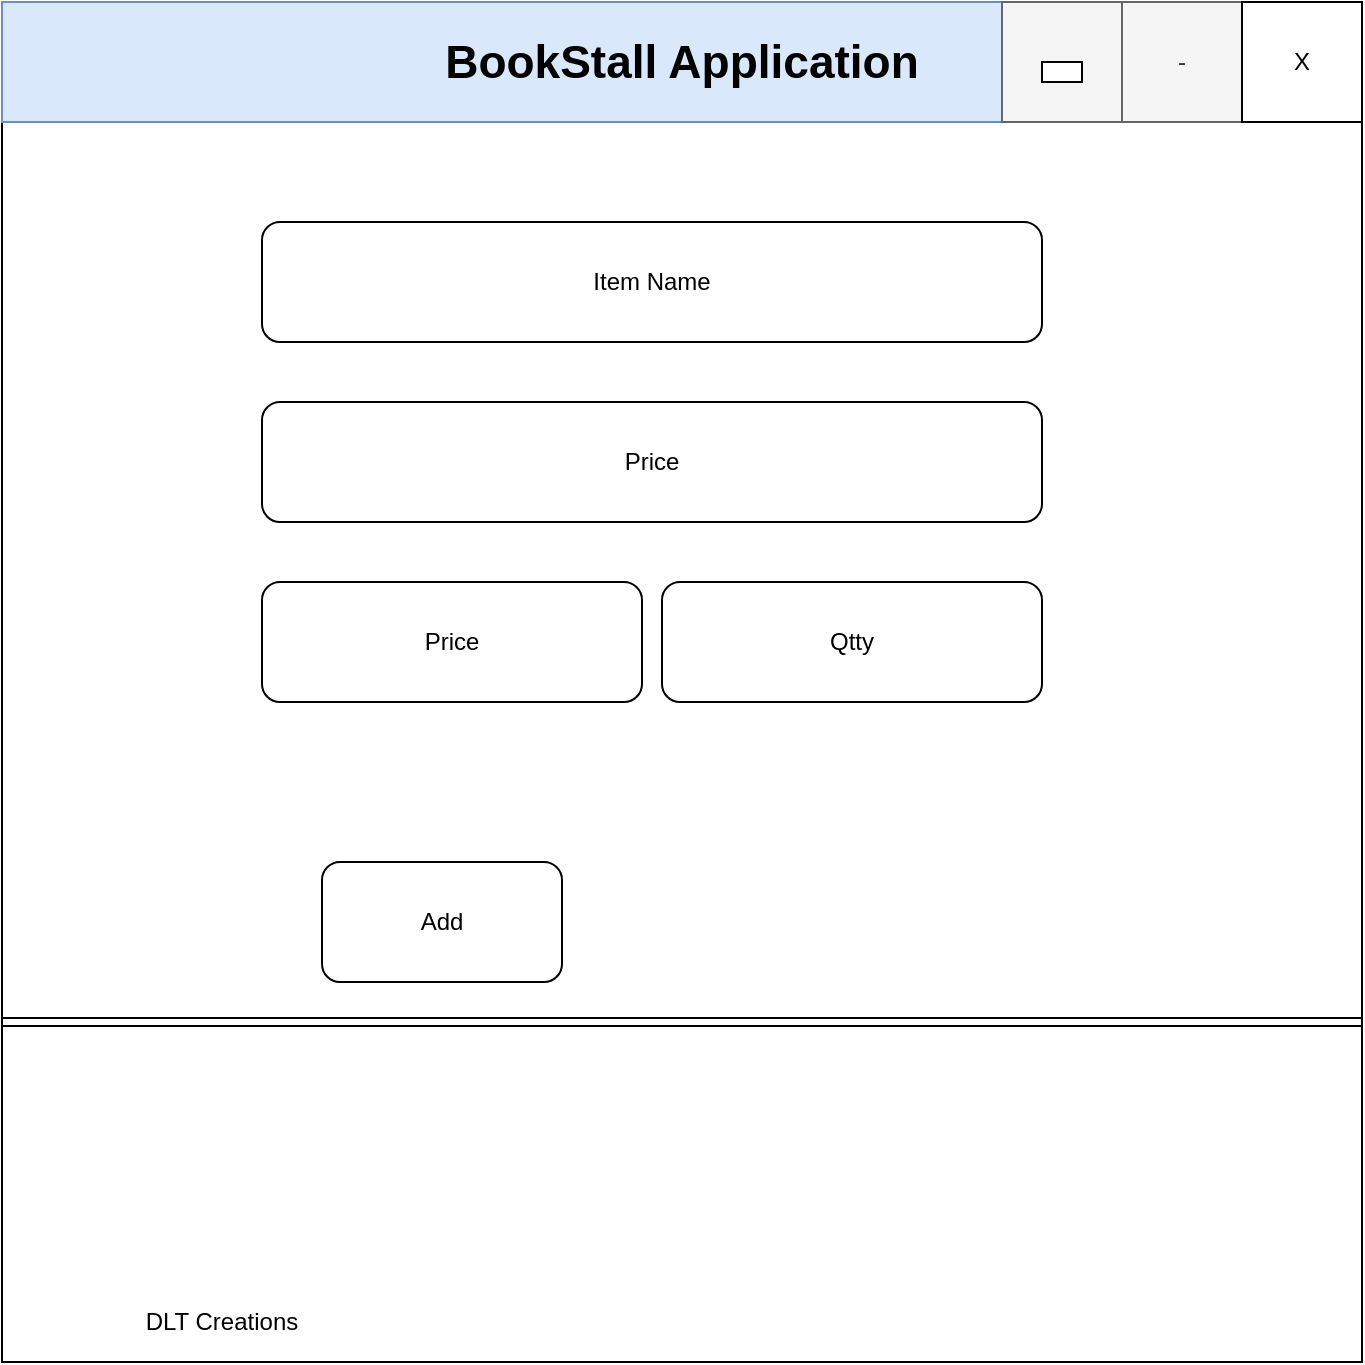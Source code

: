 <mxfile version="10.6.3" type="github"><diagram id="fKnRB5JoyCqKYUiXqB0W" name="Page-1"><mxGraphModel dx="840" dy="522" grid="1" gridSize="10" guides="1" tooltips="1" connect="1" arrows="1" fold="1" page="1" pageScale="1" pageWidth="850" pageHeight="1100" math="0" shadow="0"><root><mxCell id="0"/><mxCell id="1" parent="0"/><mxCell id="hqQxVIBFBhGnc0uYSlfE-1" value="" style="whiteSpace=wrap;html=1;aspect=fixed;" parent="1" vertex="1"><mxGeometry x="50" y="60" width="680" height="680" as="geometry"/></mxCell><mxCell id="hqQxVIBFBhGnc0uYSlfE-2" value="&lt;div style=&quot;text-align: left&quot;&gt;&lt;b&gt;&lt;font style=&quot;font-size: 23px&quot;&gt;BookStall Application&lt;/font&gt;&lt;/b&gt;&lt;/div&gt;" style="rounded=0;whiteSpace=wrap;html=1;fillColor=#dae8fc;strokeColor=#6c8ebf;align=center;" parent="1" vertex="1"><mxGeometry x="50" y="60" width="680" height="60" as="geometry"/></mxCell><mxCell id="hqQxVIBFBhGnc0uYSlfE-4" value="-" style="rounded=0;whiteSpace=wrap;html=1;fillColor=#f5f5f5;strokeColor=#666666;fontColor=#333333;" parent="1" vertex="1"><mxGeometry x="610" y="60" width="60" height="60" as="geometry"/></mxCell><mxCell id="hqQxVIBFBhGnc0uYSlfE-5" value="" style="rounded=0;whiteSpace=wrap;html=1;fillColor=#f5f5f5;strokeColor=#666666;fontColor=#333333;" parent="1" vertex="1"><mxGeometry x="550" y="60" width="60" height="60" as="geometry"/></mxCell><mxCell id="hqQxVIBFBhGnc0uYSlfE-6" value="X" style="rounded=0;whiteSpace=wrap;html=1;" parent="1" vertex="1"><mxGeometry x="670" y="60" width="60" height="60" as="geometry"/></mxCell><mxCell id="hqQxVIBFBhGnc0uYSlfE-7" value="" style="rounded=0;whiteSpace=wrap;html=1;" parent="1" vertex="1"><mxGeometry x="570" y="90" width="20" height="10" as="geometry"/></mxCell><mxCell id="hqQxVIBFBhGnc0uYSlfE-8" value="Item Name" style="rounded=1;whiteSpace=wrap;html=1;align=center;" parent="1" vertex="1"><mxGeometry x="180" y="170" width="390" height="60" as="geometry"/></mxCell><mxCell id="hqQxVIBFBhGnc0uYSlfE-9" value="Price" style="rounded=1;whiteSpace=wrap;html=1;align=center;" parent="1" vertex="1"><mxGeometry x="180" y="260" width="390" height="60" as="geometry"/></mxCell><mxCell id="hqQxVIBFBhGnc0uYSlfE-10" value="Add" style="rounded=1;whiteSpace=wrap;html=1;align=center;" parent="1" vertex="1"><mxGeometry x="210" y="490" width="120" height="60" as="geometry"/></mxCell><mxCell id="hqQxVIBFBhGnc0uYSlfE-13" value="" style="shape=link;html=1;entryX=1;entryY=0.75;entryDx=0;entryDy=0;exitX=0;exitY=0.75;exitDx=0;exitDy=0;" parent="1" source="hqQxVIBFBhGnc0uYSlfE-1" target="hqQxVIBFBhGnc0uYSlfE-1" edge="1"><mxGeometry width="50" height="50" relative="1" as="geometry"><mxPoint x="50" y="810" as="sourcePoint"/><mxPoint x="100" y="760" as="targetPoint"/><Array as="points"/></mxGeometry></mxCell><mxCell id="hqQxVIBFBhGnc0uYSlfE-16" value="DLT Creations" style="text;html=1;strokeColor=none;fillColor=none;align=center;verticalAlign=middle;whiteSpace=wrap;rounded=0;" parent="1" vertex="1"><mxGeometry x="50" y="710" width="220" height="20" as="geometry"/></mxCell><mxCell id="c6yNBAAiUywO1iWmv2jU-1" value="Price" style="rounded=1;whiteSpace=wrap;html=1;align=center;" vertex="1" parent="1"><mxGeometry x="180" y="350" width="190" height="60" as="geometry"/></mxCell><mxCell id="c6yNBAAiUywO1iWmv2jU-2" value="Qtty" style="rounded=1;whiteSpace=wrap;html=1;align=center;" vertex="1" parent="1"><mxGeometry x="380" y="350" width="190" height="60" as="geometry"/></mxCell></root></mxGraphModel></diagram></mxfile>
